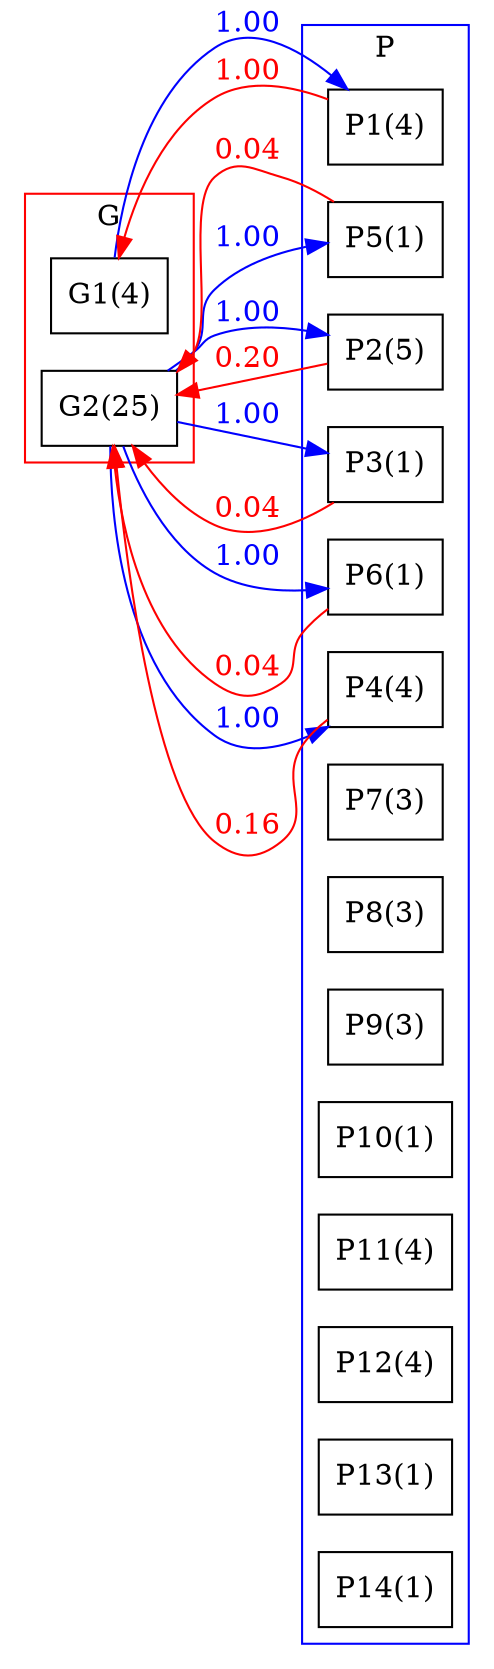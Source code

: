 strict digraph BCG {
rankdir=LR;
splines=true;
concentrate = true;
node [shape=rectangle];
subgraph cluster_G {
label = "G";
color=red;
rank="same"
G1 [label="G1(4)"];
G2 [label="G2(25)"];
}
subgraph cluster_P {
label = "P";
color=blue;
rank="same"
P1 [label="P1(4)"];
P2 [label="P2(5)"];
P3 [label="P3(1)"];
P4 [label="P4(4)"];
P5 [label="P5(1)"];
P6 [label="P6(1)"];
P7 [label="P7(3)"];
P8 [label="P8(3)"];
P9 [label="P9(3)"];
P10 [label="P10(1)"];
P11 [label="P11(4)"];
P12 [label="P12(4)"];
P13 [label="P13(1)"];
P14 [label="P14(1)"];
}
P1 -> G1  [label="1.00",color="red",fontcolor="red"];
G1 -> P1 [label="1.00",color="blue",fontcolor="blue"];
P2 -> G2  [label="0.20",color="red",fontcolor="red"];
G2 -> P2[label="1.00",color="blue",fontcolor="blue"];
P3 -> G2  [label="0.04",color="red",fontcolor="red"];
G2 -> P3[label="1.00",color="blue",fontcolor="blue"];
P4 -> G2  [label="0.16",color="red",fontcolor="red"];
G2 -> P4[label="1.00",color="blue",fontcolor="blue"];
P5 -> G2  [label="0.04",color="red",fontcolor="red"];
G2 -> P5[label="1.00",color="blue",fontcolor="blue"];
P6 -> G2  [label="0.04",color="red",fontcolor="red"];
G2 -> P6[label="1.00",color="blue",fontcolor="blue"];
}
